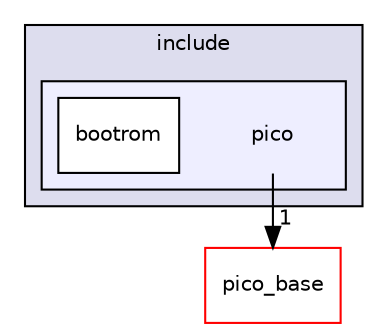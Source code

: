 digraph "pico_bootrom/include/pico" {
  compound=true
  node [ fontsize="10", fontname="Helvetica"];
  edge [ labelfontsize="10", labelfontname="Helvetica"];
  subgraph clusterdir_1e73ae4f0334050aa12b71502c446632 {
    graph [ bgcolor="#ddddee", pencolor="black", label="include" fontname="Helvetica", fontsize="10", URL="dir_1e73ae4f0334050aa12b71502c446632.html"]
  subgraph clusterdir_edcf0c1765b22b09fb5d34034e98696e {
    graph [ bgcolor="#eeeeff", pencolor="black", label="" URL="dir_edcf0c1765b22b09fb5d34034e98696e.html"];
    dir_edcf0c1765b22b09fb5d34034e98696e [shape=plaintext label="pico"];
    dir_abfc5240bdceab94cdeaaca2e812cd8c [shape=box label="bootrom" color="black" fillcolor="white" style="filled" URL="dir_abfc5240bdceab94cdeaaca2e812cd8c.html"];
  }
  }
  dir_ee4ba4c32933fd9d1c9bce216e67756d [shape=box label="pico_base" fillcolor="white" style="filled" color="red" URL="dir_ee4ba4c32933fd9d1c9bce216e67756d.html"];
  dir_edcf0c1765b22b09fb5d34034e98696e->dir_ee4ba4c32933fd9d1c9bce216e67756d [headlabel="1", labeldistance=1.5 headhref="dir_000129_000007.html"];
}
